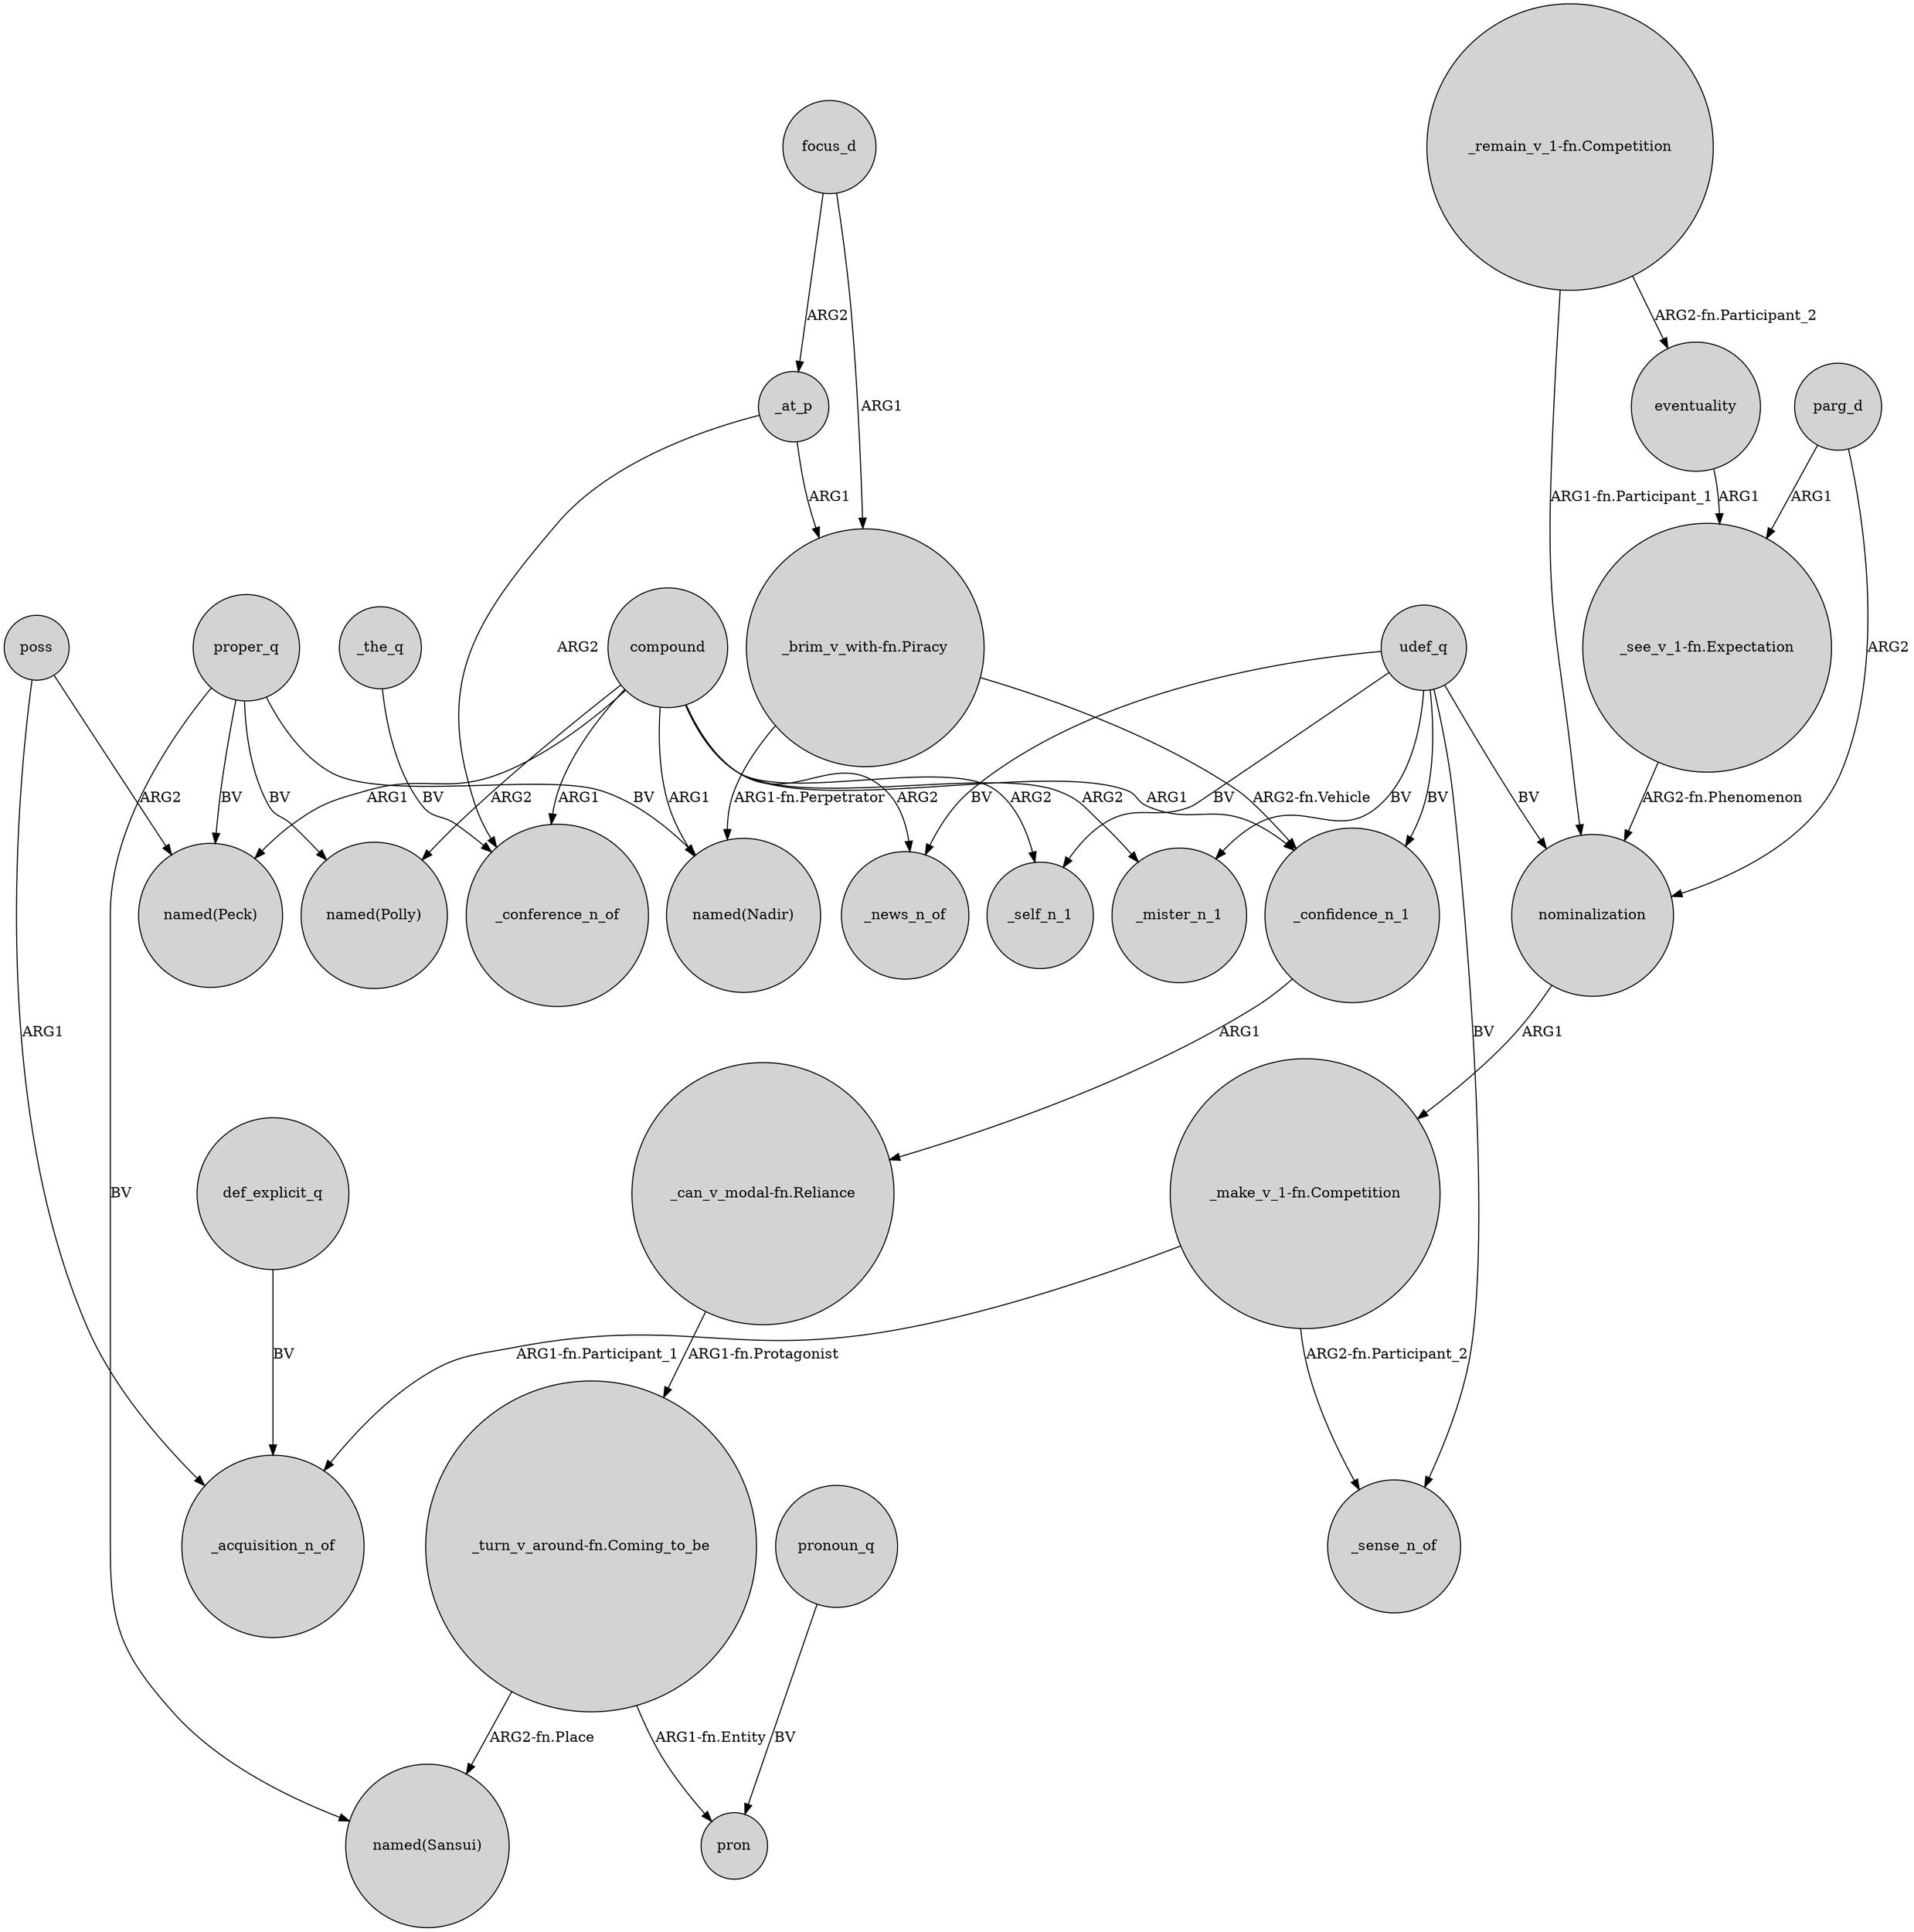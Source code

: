 digraph {
	node [shape=circle style=filled]
	udef_q -> _news_n_of [label=BV]
	compound -> _mister_n_1 [label=ARG2]
	compound -> "named(Polly)" [label=ARG2]
	"_brim_v_with-fn.Piracy" -> _confidence_n_1 [label="ARG2-fn.Vehicle"]
	proper_q -> "named(Sansui)" [label=BV]
	udef_q -> nominalization [label=BV]
	compound -> _self_n_1 [label=ARG2]
	focus_d -> "_brim_v_with-fn.Piracy" [label=ARG1]
	proper_q -> "named(Polly)" [label=BV]
	parg_d -> "_see_v_1-fn.Expectation" [label=ARG1]
	udef_q -> _mister_n_1 [label=BV]
	focus_d -> _at_p [label=ARG2]
	def_explicit_q -> _acquisition_n_of [label=BV]
	parg_d -> nominalization [label=ARG2]
	"_can_v_modal-fn.Reliance" -> "_turn_v_around-fn.Coming_to_be" [label="ARG1-fn.Protagonist"]
	pronoun_q -> pron [label=BV]
	proper_q -> "named(Nadir)" [label=BV]
	udef_q -> _self_n_1 [label=BV]
	compound -> _confidence_n_1 [label=ARG1]
	"_remain_v_1-fn.Competition" -> nominalization [label="ARG1-fn.Participant_1"]
	"_remain_v_1-fn.Competition" -> eventuality [label="ARG2-fn.Participant_2"]
	compound -> "named(Peck)" [label=ARG1]
	proper_q -> "named(Peck)" [label=BV]
	_confidence_n_1 -> "_can_v_modal-fn.Reliance" [label=ARG1]
	"_turn_v_around-fn.Coming_to_be" -> "named(Sansui)" [label="ARG2-fn.Place"]
	"_make_v_1-fn.Competition" -> _acquisition_n_of [label="ARG1-fn.Participant_1"]
	"_turn_v_around-fn.Coming_to_be" -> pron [label="ARG1-fn.Entity"]
	"_see_v_1-fn.Expectation" -> nominalization [label="ARG2-fn.Phenomenon"]
	compound -> _news_n_of [label=ARG2]
	"_make_v_1-fn.Competition" -> _sense_n_of [label="ARG2-fn.Participant_2"]
	nominalization -> "_make_v_1-fn.Competition" [label=ARG1]
	_the_q -> _conference_n_of [label=BV]
	"_brim_v_with-fn.Piracy" -> "named(Nadir)" [label="ARG1-fn.Perpetrator"]
	poss -> "named(Peck)" [label=ARG2]
	_at_p -> "_brim_v_with-fn.Piracy" [label=ARG1]
	eventuality -> "_see_v_1-fn.Expectation" [label=ARG1]
	udef_q -> _sense_n_of [label=BV]
	poss -> _acquisition_n_of [label=ARG1]
	udef_q -> _confidence_n_1 [label=BV]
	compound -> "named(Nadir)" [label=ARG1]
	_at_p -> _conference_n_of [label=ARG2]
	compound -> _conference_n_of [label=ARG1]
}
